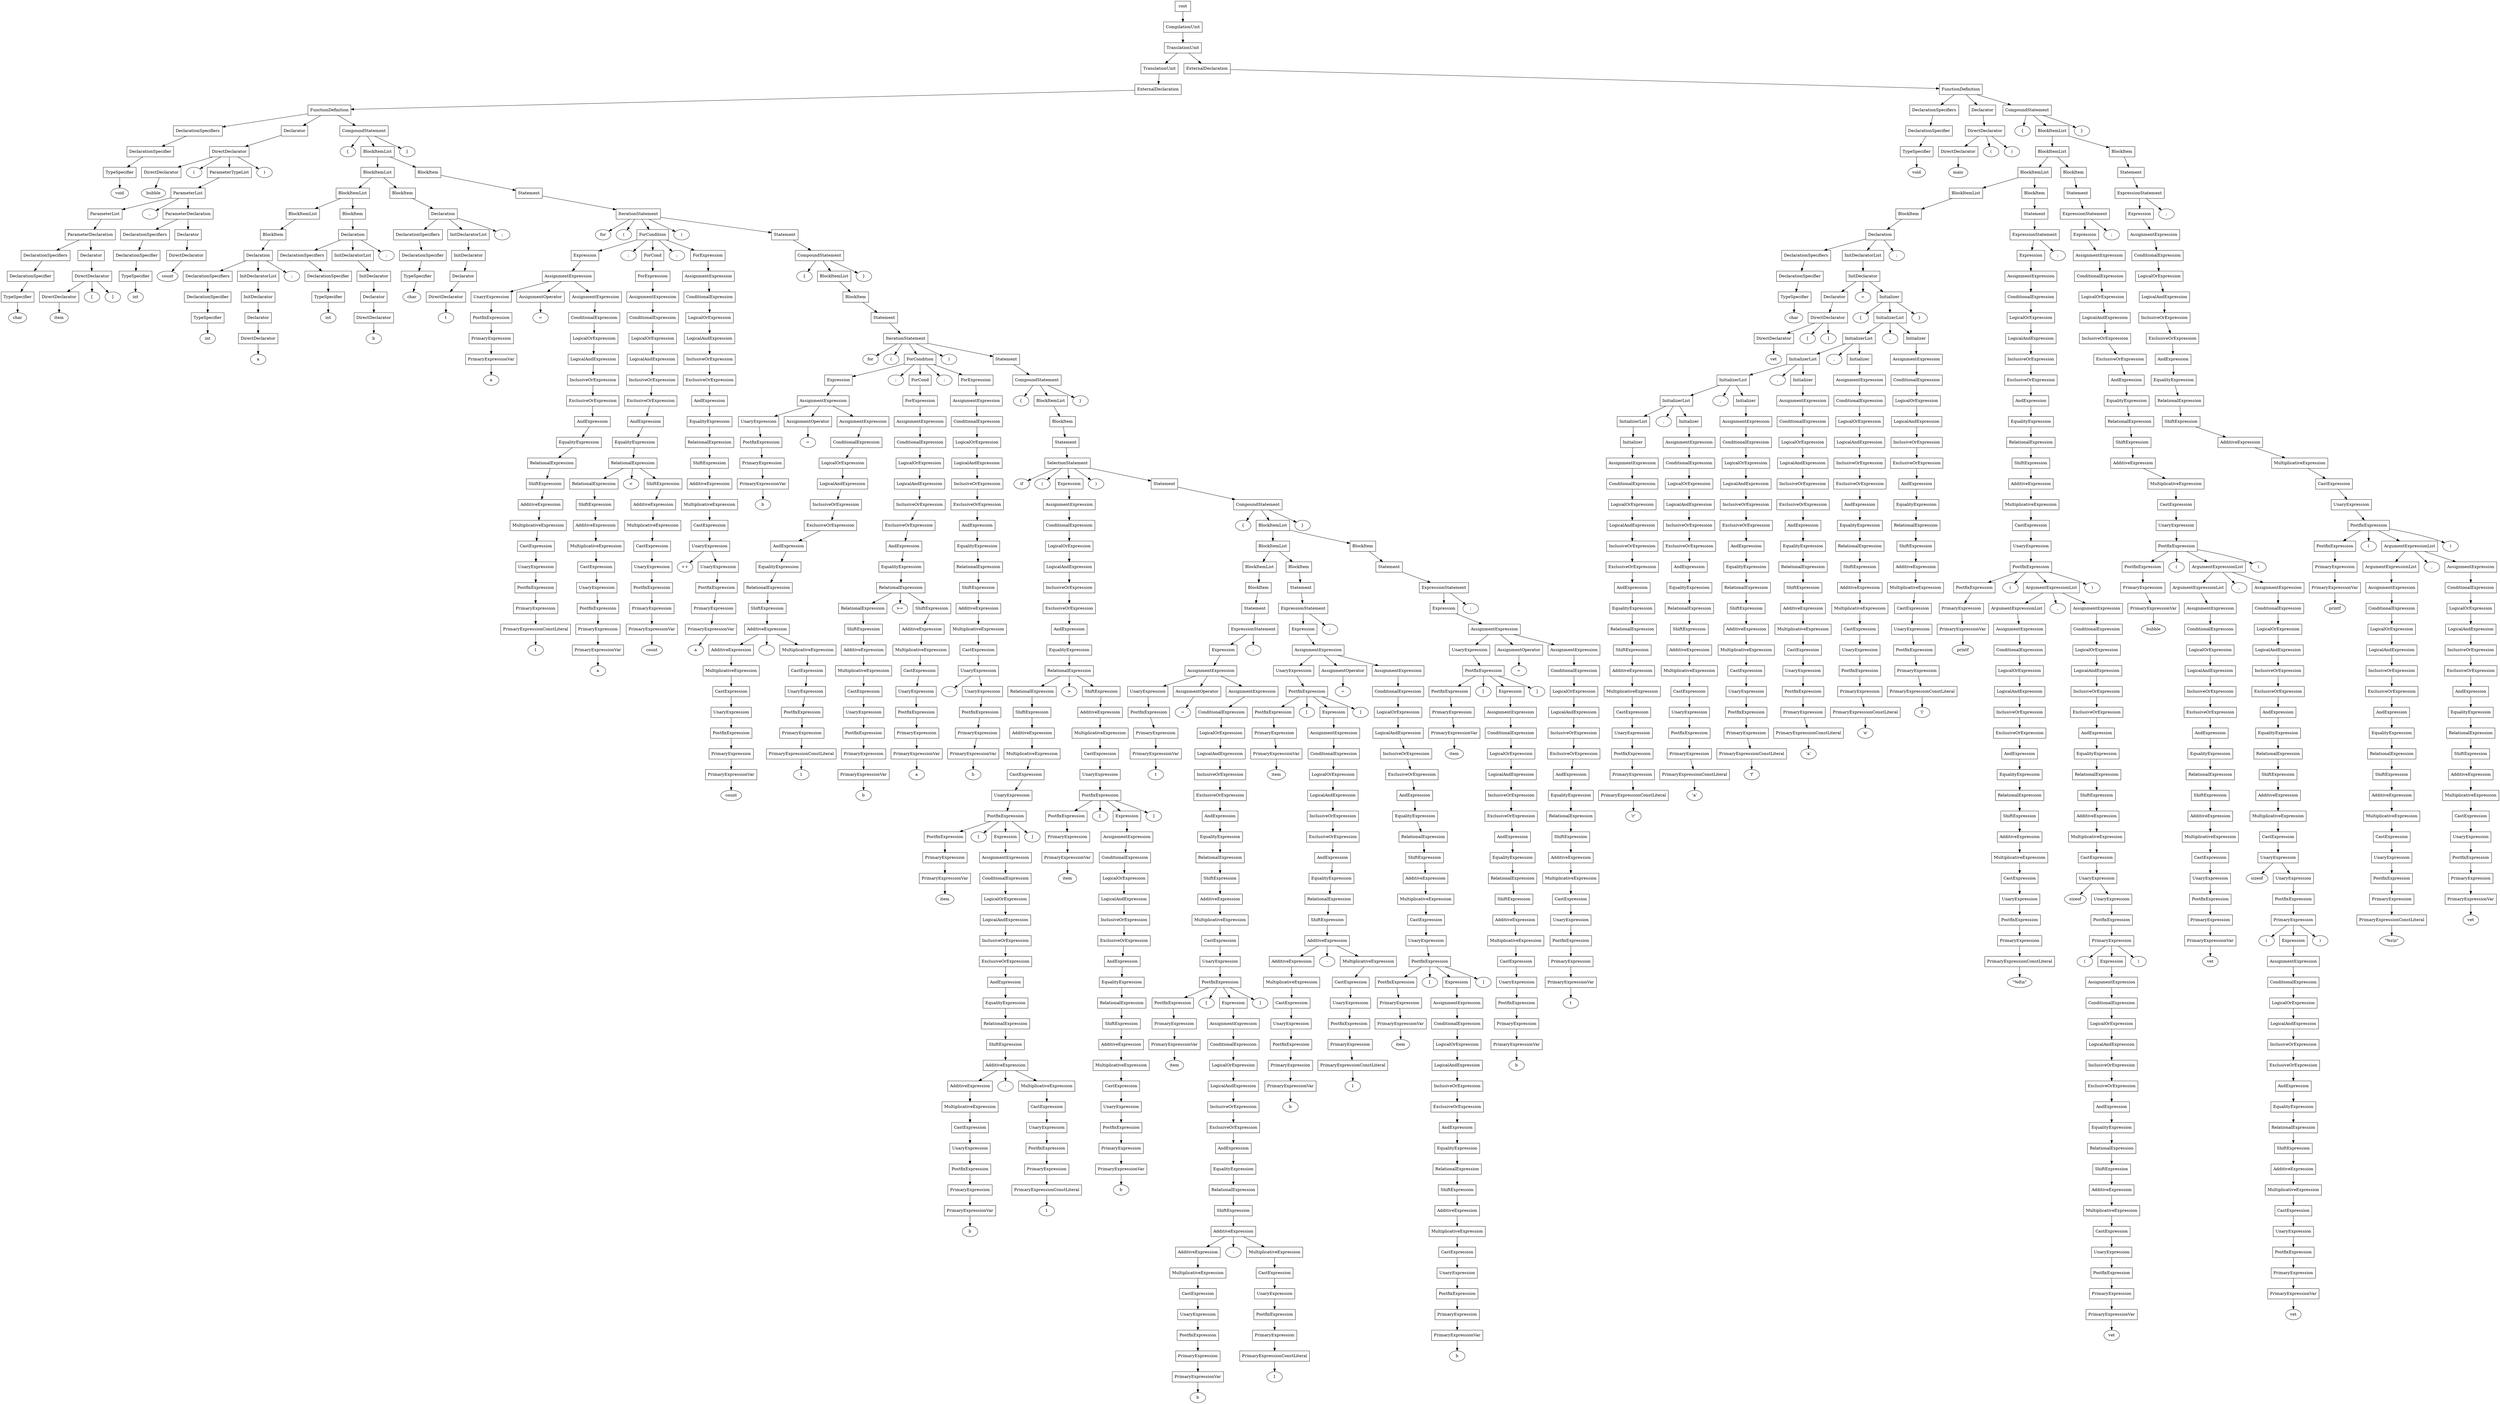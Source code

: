 digraph G {
	splines="TRUE";
	n_0 [label="root", shape="rectangle"]
	n_0 -> n_1
	n_1 [label="CompilationUnit", shape="rectangle"]
	n_1 -> n_2
	n_2 [label="TranslationUnit", shape="rectangle"]
	n_2 -> n_3
	n_3 [label="TranslationUnit", shape="rectangle"]
	n_3 -> n_5
	n_5 [label="ExternalDeclaration", shape="rectangle"]
	n_5 -> n_7
	n_7 [label="FunctionDefinition", shape="rectangle"]
	n_7 -> n_11
	n_11 [label="DeclarationSpecifiers", shape="rectangle"]
	n_11 -> n_19
	n_19 [label="DeclarationSpecifier", shape="rectangle"]
	n_19 -> n_30
	n_30 [label="TypeSpecifier", shape="rectangle"]
	n_30 -> n_42
	n_42 [label="void", shape="ellipse"]
	n_7 -> n_12
	n_12 [label="Declarator", shape="rectangle"]
	n_12 -> n_20
	n_20 [label="DirectDeclarator", shape="rectangle"]
	n_20 -> n_31
	n_31 [label="DirectDeclarator", shape="rectangle"]
	n_31 -> n_43
	n_43 [label="bubble", shape="ellipse"]
	n_20 -> n_32
	n_32 [label="(", shape="ellipse"]
	n_20 -> n_33
	n_33 [label="ParameterTypeList", shape="rectangle"]
	n_33 -> n_44
	n_44 [label="ParameterList", shape="rectangle"]
	n_44 -> n_52
	n_52 [label="ParameterList", shape="rectangle"]
	n_52 -> n_64
	n_64 [label="ParameterDeclaration", shape="rectangle"]
	n_64 -> n_82
	n_82 [label="DeclarationSpecifiers", shape="rectangle"]
	n_82 -> n_105
	n_105 [label="DeclarationSpecifier", shape="rectangle"]
	n_105 -> n_127
	n_127 [label="TypeSpecifier", shape="rectangle"]
	n_127 -> n_151
	n_151 [label="char", shape="ellipse"]
	n_64 -> n_83
	n_83 [label="Declarator", shape="rectangle"]
	n_83 -> n_106
	n_106 [label="DirectDeclarator", shape="rectangle"]
	n_106 -> n_128
	n_128 [label="DirectDeclarator", shape="rectangle"]
	n_128 -> n_152
	n_152 [label="item", shape="ellipse"]
	n_106 -> n_129
	n_129 [label="[", shape="ellipse"]
	n_106 -> n_130
	n_130 [label="]", shape="ellipse"]
	n_44 -> n_53
	n_53 [label=",", shape="ellipse"]
	n_44 -> n_54
	n_54 [label="ParameterDeclaration", shape="rectangle"]
	n_54 -> n_65
	n_65 [label="DeclarationSpecifiers", shape="rectangle"]
	n_65 -> n_84
	n_84 [label="DeclarationSpecifier", shape="rectangle"]
	n_84 -> n_107
	n_107 [label="TypeSpecifier", shape="rectangle"]
	n_107 -> n_131
	n_131 [label="int", shape="ellipse"]
	n_54 -> n_66
	n_66 [label="Declarator", shape="rectangle"]
	n_66 -> n_85
	n_85 [label="DirectDeclarator", shape="rectangle"]
	n_85 -> n_108
	n_108 [label="count", shape="ellipse"]
	n_20 -> n_34
	n_34 [label=")", shape="ellipse"]
	n_7 -> n_13
	n_13 [label="CompoundStatement", shape="rectangle"]
	n_13 -> n_21
	n_21 [label="{", shape="ellipse"]
	n_13 -> n_22
	n_22 [label="BlockItemList", shape="rectangle"]
	n_22 -> n_35
	n_35 [label="BlockItemList", shape="rectangle"]
	n_35 -> n_45
	n_45 [label="BlockItemList", shape="rectangle"]
	n_45 -> n_55
	n_55 [label="BlockItemList", shape="rectangle"]
	n_55 -> n_67
	n_67 [label="BlockItem", shape="rectangle"]
	n_67 -> n_86
	n_86 [label="Declaration", shape="rectangle"]
	n_86 -> n_109
	n_109 [label="DeclarationSpecifiers", shape="rectangle"]
	n_109 -> n_132
	n_132 [label="DeclarationSpecifier", shape="rectangle"]
	n_132 -> n_153
	n_153 [label="TypeSpecifier", shape="rectangle"]
	n_153 -> n_172
	n_172 [label="int", shape="ellipse"]
	n_86 -> n_110
	n_110 [label="InitDeclaratorList", shape="rectangle"]
	n_110 -> n_133
	n_133 [label="InitDeclarator", shape="rectangle"]
	n_133 -> n_154
	n_154 [label="Declarator", shape="rectangle"]
	n_154 -> n_173
	n_173 [label="DirectDeclarator", shape="rectangle"]
	n_173 -> n_189
	n_189 [label="a", shape="ellipse"]
	n_86 -> n_111
	n_111 [label=";", shape="ellipse"]
	n_45 -> n_56
	n_56 [label="BlockItem", shape="rectangle"]
	n_56 -> n_68
	n_68 [label="Declaration", shape="rectangle"]
	n_68 -> n_87
	n_87 [label="DeclarationSpecifiers", shape="rectangle"]
	n_87 -> n_112
	n_112 [label="DeclarationSpecifier", shape="rectangle"]
	n_112 -> n_134
	n_134 [label="TypeSpecifier", shape="rectangle"]
	n_134 -> n_155
	n_155 [label="int", shape="ellipse"]
	n_68 -> n_88
	n_88 [label="InitDeclaratorList", shape="rectangle"]
	n_88 -> n_113
	n_113 [label="InitDeclarator", shape="rectangle"]
	n_113 -> n_135
	n_135 [label="Declarator", shape="rectangle"]
	n_135 -> n_156
	n_156 [label="DirectDeclarator", shape="rectangle"]
	n_156 -> n_174
	n_174 [label="b", shape="ellipse"]
	n_68 -> n_89
	n_89 [label=";", shape="ellipse"]
	n_35 -> n_46
	n_46 [label="BlockItem", shape="rectangle"]
	n_46 -> n_57
	n_57 [label="Declaration", shape="rectangle"]
	n_57 -> n_69
	n_69 [label="DeclarationSpecifiers", shape="rectangle"]
	n_69 -> n_90
	n_90 [label="DeclarationSpecifier", shape="rectangle"]
	n_90 -> n_114
	n_114 [label="TypeSpecifier", shape="rectangle"]
	n_114 -> n_136
	n_136 [label="char", shape="ellipse"]
	n_57 -> n_70
	n_70 [label="InitDeclaratorList", shape="rectangle"]
	n_70 -> n_91
	n_91 [label="InitDeclarator", shape="rectangle"]
	n_91 -> n_115
	n_115 [label="Declarator", shape="rectangle"]
	n_115 -> n_137
	n_137 [label="DirectDeclarator", shape="rectangle"]
	n_137 -> n_157
	n_157 [label="t", shape="ellipse"]
	n_57 -> n_71
	n_71 [label=";", shape="ellipse"]
	n_22 -> n_36
	n_36 [label="BlockItem", shape="rectangle"]
	n_36 -> n_47
	n_47 [label="Statement", shape="rectangle"]
	n_47 -> n_58
	n_58 [label="IterationStatement", shape="rectangle"]
	n_58 -> n_72
	n_72 [label="for", shape="ellipse"]
	n_58 -> n_73
	n_73 [label="(", shape="ellipse"]
	n_58 -> n_74
	n_74 [label="ForCondition", shape="rectangle"]
	n_74 -> n_92
	n_92 [label="Expression", shape="rectangle"]
	n_92 -> n_116
	n_116 [label="AssignmentExpression", shape="rectangle"]
	n_116 -> n_138
	n_138 [label="UnaryExpression", shape="rectangle"]
	n_138 -> n_158
	n_158 [label="PostfixExpression", shape="rectangle"]
	n_158 -> n_175
	n_175 [label="PrimaryExpression", shape="rectangle"]
	n_175 -> n_190
	n_190 [label="PrimaryExpressionVar", shape="rectangle"]
	n_190 -> n_207
	n_207 [label="a", shape="ellipse"]
	n_116 -> n_139
	n_139 [label="AssignmentOperator", shape="rectangle"]
	n_139 -> n_159
	n_159 [label="=", shape="ellipse"]
	n_116 -> n_140
	n_140 [label="AssignmentExpression", shape="rectangle"]
	n_140 -> n_160
	n_160 [label="ConditionalExpression", shape="rectangle"]
	n_160 -> n_176
	n_176 [label="LogicalOrExpression", shape="rectangle"]
	n_176 -> n_191
	n_191 [label="LogicalAndExpression", shape="rectangle"]
	n_191 -> n_208
	n_208 [label="InclusiveOrExpression", shape="rectangle"]
	n_208 -> n_225
	n_225 [label="ExclusiveOrExpression", shape="rectangle"]
	n_225 -> n_243
	n_243 [label="AndExpression", shape="rectangle"]
	n_243 -> n_262
	n_262 [label="EqualityExpression", shape="rectangle"]
	n_262 -> n_280
	n_280 [label="RelationalExpression", shape="rectangle"]
	n_280 -> n_297
	n_297 [label="ShiftExpression", shape="rectangle"]
	n_297 -> n_320
	n_320 [label="AdditiveExpression", shape="rectangle"]
	n_320 -> n_339
	n_339 [label="MultiplicativeExpression", shape="rectangle"]
	n_339 -> n_359
	n_359 [label="CastExpression", shape="rectangle"]
	n_359 -> n_381
	n_381 [label="UnaryExpression", shape="rectangle"]
	n_381 -> n_408
	n_408 [label="PostfixExpression", shape="rectangle"]
	n_408 -> n_436
	n_436 [label="PrimaryExpression", shape="rectangle"]
	n_436 -> n_466
	n_466 [label="PrimaryExpressionConstLiteral", shape="rectangle"]
	n_466 -> n_493
	n_493 [label="1", shape="ellipse"]
	n_74 -> n_93
	n_93 [label=";", shape="ellipse"]
	n_74 -> n_94
	n_94 [label="ForCond", shape="rectangle"]
	n_94 -> n_117
	n_117 [label="ForExpression", shape="rectangle"]
	n_117 -> n_141
	n_141 [label="AssignmentExpression", shape="rectangle"]
	n_141 -> n_161
	n_161 [label="ConditionalExpression", shape="rectangle"]
	n_161 -> n_177
	n_177 [label="LogicalOrExpression", shape="rectangle"]
	n_177 -> n_192
	n_192 [label="LogicalAndExpression", shape="rectangle"]
	n_192 -> n_209
	n_209 [label="InclusiveOrExpression", shape="rectangle"]
	n_209 -> n_226
	n_226 [label="ExclusiveOrExpression", shape="rectangle"]
	n_226 -> n_244
	n_244 [label="AndExpression", shape="rectangle"]
	n_244 -> n_263
	n_263 [label="EqualityExpression", shape="rectangle"]
	n_263 -> n_281
	n_281 [label="RelationalExpression", shape="rectangle"]
	n_281 -> n_298
	n_298 [label="RelationalExpression", shape="rectangle"]
	n_298 -> n_321
	n_321 [label="ShiftExpression", shape="rectangle"]
	n_321 -> n_340
	n_340 [label="AdditiveExpression", shape="rectangle"]
	n_340 -> n_360
	n_360 [label="MultiplicativeExpression", shape="rectangle"]
	n_360 -> n_382
	n_382 [label="CastExpression", shape="rectangle"]
	n_382 -> n_409
	n_409 [label="UnaryExpression", shape="rectangle"]
	n_409 -> n_437
	n_437 [label="PostfixExpression", shape="rectangle"]
	n_437 -> n_467
	n_467 [label="PrimaryExpression", shape="rectangle"]
	n_467 -> n_494
	n_494 [label="PrimaryExpressionVar", shape="rectangle"]
	n_494 -> n_523
	n_523 [label="a", shape="ellipse"]
	n_281 -> n_299
	n_299 [label="<", shape="ellipse"]
	n_281 -> n_300
	n_300 [label="ShiftExpression", shape="rectangle"]
	n_300 -> n_322
	n_322 [label="AdditiveExpression", shape="rectangle"]
	n_322 -> n_341
	n_341 [label="MultiplicativeExpression", shape="rectangle"]
	n_341 -> n_361
	n_361 [label="CastExpression", shape="rectangle"]
	n_361 -> n_383
	n_383 [label="UnaryExpression", shape="rectangle"]
	n_383 -> n_410
	n_410 [label="PostfixExpression", shape="rectangle"]
	n_410 -> n_438
	n_438 [label="PrimaryExpression", shape="rectangle"]
	n_438 -> n_468
	n_468 [label="PrimaryExpressionVar", shape="rectangle"]
	n_468 -> n_495
	n_495 [label="count", shape="ellipse"]
	n_74 -> n_95
	n_95 [label=";", shape="ellipse"]
	n_74 -> n_96
	n_96 [label="ForExpression", shape="rectangle"]
	n_96 -> n_118
	n_118 [label="AssignmentExpression", shape="rectangle"]
	n_118 -> n_142
	n_142 [label="ConditionalExpression", shape="rectangle"]
	n_142 -> n_162
	n_162 [label="LogicalOrExpression", shape="rectangle"]
	n_162 -> n_178
	n_178 [label="LogicalAndExpression", shape="rectangle"]
	n_178 -> n_193
	n_193 [label="InclusiveOrExpression", shape="rectangle"]
	n_193 -> n_210
	n_210 [label="ExclusiveOrExpression", shape="rectangle"]
	n_210 -> n_227
	n_227 [label="AndExpression", shape="rectangle"]
	n_227 -> n_245
	n_245 [label="EqualityExpression", shape="rectangle"]
	n_245 -> n_264
	n_264 [label="RelationalExpression", shape="rectangle"]
	n_264 -> n_282
	n_282 [label="ShiftExpression", shape="rectangle"]
	n_282 -> n_301
	n_301 [label="AdditiveExpression", shape="rectangle"]
	n_301 -> n_323
	n_323 [label="MultiplicativeExpression", shape="rectangle"]
	n_323 -> n_342
	n_342 [label="CastExpression", shape="rectangle"]
	n_342 -> n_362
	n_362 [label="UnaryExpression", shape="rectangle"]
	n_362 -> n_384
	n_384 [label="++", shape="ellipse"]
	n_362 -> n_385
	n_385 [label="UnaryExpression", shape="rectangle"]
	n_385 -> n_411
	n_411 [label="PostfixExpression", shape="rectangle"]
	n_411 -> n_439
	n_439 [label="PrimaryExpression", shape="rectangle"]
	n_439 -> n_469
	n_469 [label="PrimaryExpressionVar", shape="rectangle"]
	n_469 -> n_496
	n_496 [label="a", shape="ellipse"]
	n_58 -> n_75
	n_75 [label=")", shape="ellipse"]
	n_58 -> n_76
	n_76 [label="Statement", shape="rectangle"]
	n_76 -> n_97
	n_97 [label="CompoundStatement", shape="rectangle"]
	n_97 -> n_119
	n_119 [label="{", shape="ellipse"]
	n_97 -> n_120
	n_120 [label="BlockItemList", shape="rectangle"]
	n_120 -> n_143
	n_143 [label="BlockItem", shape="rectangle"]
	n_143 -> n_163
	n_163 [label="Statement", shape="rectangle"]
	n_163 -> n_179
	n_179 [label="IterationStatement", shape="rectangle"]
	n_179 -> n_194
	n_194 [label="for", shape="ellipse"]
	n_179 -> n_195
	n_195 [label="(", shape="ellipse"]
	n_179 -> n_196
	n_196 [label="ForCondition", shape="rectangle"]
	n_196 -> n_211
	n_211 [label="Expression", shape="rectangle"]
	n_211 -> n_228
	n_228 [label="AssignmentExpression", shape="rectangle"]
	n_228 -> n_246
	n_246 [label="UnaryExpression", shape="rectangle"]
	n_246 -> n_265
	n_265 [label="PostfixExpression", shape="rectangle"]
	n_265 -> n_283
	n_283 [label="PrimaryExpression", shape="rectangle"]
	n_283 -> n_302
	n_302 [label="PrimaryExpressionVar", shape="rectangle"]
	n_302 -> n_324
	n_324 [label="b", shape="ellipse"]
	n_228 -> n_247
	n_247 [label="AssignmentOperator", shape="rectangle"]
	n_247 -> n_266
	n_266 [label="=", shape="ellipse"]
	n_228 -> n_248
	n_248 [label="AssignmentExpression", shape="rectangle"]
	n_248 -> n_267
	n_267 [label="ConditionalExpression", shape="rectangle"]
	n_267 -> n_284
	n_284 [label="LogicalOrExpression", shape="rectangle"]
	n_284 -> n_303
	n_303 [label="LogicalAndExpression", shape="rectangle"]
	n_303 -> n_325
	n_325 [label="InclusiveOrExpression", shape="rectangle"]
	n_325 -> n_343
	n_343 [label="ExclusiveOrExpression", shape="rectangle"]
	n_343 -> n_363
	n_363 [label="AndExpression", shape="rectangle"]
	n_363 -> n_386
	n_386 [label="EqualityExpression", shape="rectangle"]
	n_386 -> n_412
	n_412 [label="RelationalExpression", shape="rectangle"]
	n_412 -> n_440
	n_440 [label="ShiftExpression", shape="rectangle"]
	n_440 -> n_470
	n_470 [label="AdditiveExpression", shape="rectangle"]
	n_470 -> n_497
	n_497 [label="AdditiveExpression", shape="rectangle"]
	n_497 -> n_524
	n_524 [label="MultiplicativeExpression", shape="rectangle"]
	n_524 -> n_549
	n_549 [label="CastExpression", shape="rectangle"]
	n_549 -> n_581
	n_581 [label="UnaryExpression", shape="rectangle"]
	n_581 -> n_611
	n_611 [label="PostfixExpression", shape="rectangle"]
	n_611 -> n_637
	n_637 [label="PrimaryExpression", shape="rectangle"]
	n_637 -> n_662
	n_662 [label="PrimaryExpressionVar", shape="rectangle"]
	n_662 -> n_685
	n_685 [label="count", shape="ellipse"]
	n_470 -> n_498
	n_498 [label="-", shape="ellipse"]
	n_470 -> n_499
	n_499 [label="MultiplicativeExpression", shape="rectangle"]
	n_499 -> n_525
	n_525 [label="CastExpression", shape="rectangle"]
	n_525 -> n_550
	n_550 [label="UnaryExpression", shape="rectangle"]
	n_550 -> n_582
	n_582 [label="PostfixExpression", shape="rectangle"]
	n_582 -> n_612
	n_612 [label="PrimaryExpression", shape="rectangle"]
	n_612 -> n_638
	n_638 [label="PrimaryExpressionConstLiteral", shape="rectangle"]
	n_638 -> n_663
	n_663 [label="1", shape="ellipse"]
	n_196 -> n_212
	n_212 [label=";", shape="ellipse"]
	n_196 -> n_213
	n_213 [label="ForCond", shape="rectangle"]
	n_213 -> n_229
	n_229 [label="ForExpression", shape="rectangle"]
	n_229 -> n_249
	n_249 [label="AssignmentExpression", shape="rectangle"]
	n_249 -> n_268
	n_268 [label="ConditionalExpression", shape="rectangle"]
	n_268 -> n_285
	n_285 [label="LogicalOrExpression", shape="rectangle"]
	n_285 -> n_304
	n_304 [label="LogicalAndExpression", shape="rectangle"]
	n_304 -> n_326
	n_326 [label="InclusiveOrExpression", shape="rectangle"]
	n_326 -> n_344
	n_344 [label="ExclusiveOrExpression", shape="rectangle"]
	n_344 -> n_364
	n_364 [label="AndExpression", shape="rectangle"]
	n_364 -> n_387
	n_387 [label="EqualityExpression", shape="rectangle"]
	n_387 -> n_413
	n_413 [label="RelationalExpression", shape="rectangle"]
	n_413 -> n_441
	n_441 [label="RelationalExpression", shape="rectangle"]
	n_441 -> n_471
	n_471 [label="ShiftExpression", shape="rectangle"]
	n_471 -> n_500
	n_500 [label="AdditiveExpression", shape="rectangle"]
	n_500 -> n_526
	n_526 [label="MultiplicativeExpression", shape="rectangle"]
	n_526 -> n_551
	n_551 [label="CastExpression", shape="rectangle"]
	n_551 -> n_583
	n_583 [label="UnaryExpression", shape="rectangle"]
	n_583 -> n_613
	n_613 [label="PostfixExpression", shape="rectangle"]
	n_613 -> n_639
	n_639 [label="PrimaryExpression", shape="rectangle"]
	n_639 -> n_664
	n_664 [label="PrimaryExpressionVar", shape="rectangle"]
	n_664 -> n_686
	n_686 [label="b", shape="ellipse"]
	n_413 -> n_442
	n_442 [label=">=", shape="ellipse"]
	n_413 -> n_443
	n_443 [label="ShiftExpression", shape="rectangle"]
	n_443 -> n_472
	n_472 [label="AdditiveExpression", shape="rectangle"]
	n_472 -> n_501
	n_501 [label="MultiplicativeExpression", shape="rectangle"]
	n_501 -> n_527
	n_527 [label="CastExpression", shape="rectangle"]
	n_527 -> n_552
	n_552 [label="UnaryExpression", shape="rectangle"]
	n_552 -> n_584
	n_584 [label="PostfixExpression", shape="rectangle"]
	n_584 -> n_614
	n_614 [label="PrimaryExpression", shape="rectangle"]
	n_614 -> n_640
	n_640 [label="PrimaryExpressionVar", shape="rectangle"]
	n_640 -> n_665
	n_665 [label="a", shape="ellipse"]
	n_196 -> n_214
	n_214 [label=";", shape="ellipse"]
	n_196 -> n_215
	n_215 [label="ForExpression", shape="rectangle"]
	n_215 -> n_230
	n_230 [label="AssignmentExpression", shape="rectangle"]
	n_230 -> n_250
	n_250 [label="ConditionalExpression", shape="rectangle"]
	n_250 -> n_269
	n_269 [label="LogicalOrExpression", shape="rectangle"]
	n_269 -> n_286
	n_286 [label="LogicalAndExpression", shape="rectangle"]
	n_286 -> n_305
	n_305 [label="InclusiveOrExpression", shape="rectangle"]
	n_305 -> n_327
	n_327 [label="ExclusiveOrExpression", shape="rectangle"]
	n_327 -> n_345
	n_345 [label="AndExpression", shape="rectangle"]
	n_345 -> n_365
	n_365 [label="EqualityExpression", shape="rectangle"]
	n_365 -> n_388
	n_388 [label="RelationalExpression", shape="rectangle"]
	n_388 -> n_414
	n_414 [label="ShiftExpression", shape="rectangle"]
	n_414 -> n_444
	n_444 [label="AdditiveExpression", shape="rectangle"]
	n_444 -> n_473
	n_473 [label="MultiplicativeExpression", shape="rectangle"]
	n_473 -> n_502
	n_502 [label="CastExpression", shape="rectangle"]
	n_502 -> n_528
	n_528 [label="UnaryExpression", shape="rectangle"]
	n_528 -> n_553
	n_553 [label="--", shape="ellipse"]
	n_528 -> n_554
	n_554 [label="UnaryExpression", shape="rectangle"]
	n_554 -> n_585
	n_585 [label="PostfixExpression", shape="rectangle"]
	n_585 -> n_615
	n_615 [label="PrimaryExpression", shape="rectangle"]
	n_615 -> n_641
	n_641 [label="PrimaryExpressionVar", shape="rectangle"]
	n_641 -> n_666
	n_666 [label="b", shape="ellipse"]
	n_179 -> n_197
	n_197 [label=")", shape="ellipse"]
	n_179 -> n_198
	n_198 [label="Statement", shape="rectangle"]
	n_198 -> n_216
	n_216 [label="CompoundStatement", shape="rectangle"]
	n_216 -> n_231
	n_231 [label="{", shape="ellipse"]
	n_216 -> n_232
	n_232 [label="BlockItemList", shape="rectangle"]
	n_232 -> n_251
	n_251 [label="BlockItem", shape="rectangle"]
	n_251 -> n_270
	n_270 [label="Statement", shape="rectangle"]
	n_270 -> n_287
	n_287 [label="SelectionStatement", shape="rectangle"]
	n_287 -> n_306
	n_306 [label="if", shape="ellipse"]
	n_287 -> n_307
	n_307 [label="(", shape="ellipse"]
	n_287 -> n_308
	n_308 [label="Expression", shape="rectangle"]
	n_308 -> n_328
	n_328 [label="AssignmentExpression", shape="rectangle"]
	n_328 -> n_346
	n_346 [label="ConditionalExpression", shape="rectangle"]
	n_346 -> n_366
	n_366 [label="LogicalOrExpression", shape="rectangle"]
	n_366 -> n_389
	n_389 [label="LogicalAndExpression", shape="rectangle"]
	n_389 -> n_415
	n_415 [label="InclusiveOrExpression", shape="rectangle"]
	n_415 -> n_445
	n_445 [label="ExclusiveOrExpression", shape="rectangle"]
	n_445 -> n_474
	n_474 [label="AndExpression", shape="rectangle"]
	n_474 -> n_503
	n_503 [label="EqualityExpression", shape="rectangle"]
	n_503 -> n_529
	n_529 [label="RelationalExpression", shape="rectangle"]
	n_529 -> n_555
	n_555 [label="RelationalExpression", shape="rectangle"]
	n_555 -> n_586
	n_586 [label="ShiftExpression", shape="rectangle"]
	n_586 -> n_616
	n_616 [label="AdditiveExpression", shape="rectangle"]
	n_616 -> n_642
	n_642 [label="MultiplicativeExpression", shape="rectangle"]
	n_642 -> n_667
	n_667 [label="CastExpression", shape="rectangle"]
	n_667 -> n_687
	n_687 [label="UnaryExpression", shape="rectangle"]
	n_687 -> n_702
	n_702 [label="PostfixExpression", shape="rectangle"]
	n_702 -> n_719
	n_719 [label="PostfixExpression", shape="rectangle"]
	n_719 -> n_736
	n_736 [label="PrimaryExpression", shape="rectangle"]
	n_736 -> n_751
	n_751 [label="PrimaryExpressionVar", shape="rectangle"]
	n_751 -> n_767
	n_767 [label="item", shape="ellipse"]
	n_702 -> n_720
	n_720 [label="[", shape="ellipse"]
	n_702 -> n_721
	n_721 [label="Expression", shape="rectangle"]
	n_721 -> n_737
	n_737 [label="AssignmentExpression", shape="rectangle"]
	n_737 -> n_752
	n_752 [label="ConditionalExpression", shape="rectangle"]
	n_752 -> n_768
	n_768 [label="LogicalOrExpression", shape="rectangle"]
	n_768 -> n_782
	n_782 [label="LogicalAndExpression", shape="rectangle"]
	n_782 -> n_795
	n_795 [label="InclusiveOrExpression", shape="rectangle"]
	n_795 -> n_809
	n_809 [label="ExclusiveOrExpression", shape="rectangle"]
	n_809 -> n_824
	n_824 [label="AndExpression", shape="rectangle"]
	n_824 -> n_838
	n_838 [label="EqualityExpression", shape="rectangle"]
	n_838 -> n_852
	n_852 [label="RelationalExpression", shape="rectangle"]
	n_852 -> n_863
	n_863 [label="ShiftExpression", shape="rectangle"]
	n_863 -> n_874
	n_874 [label="AdditiveExpression", shape="rectangle"]
	n_874 -> n_884
	n_884 [label="AdditiveExpression", shape="rectangle"]
	n_884 -> n_894
	n_894 [label="MultiplicativeExpression", shape="rectangle"]
	n_894 -> n_902
	n_902 [label="CastExpression", shape="rectangle"]
	n_902 -> n_909
	n_909 [label="UnaryExpression", shape="rectangle"]
	n_909 -> n_916
	n_916 [label="PostfixExpression", shape="rectangle"]
	n_916 -> n_923
	n_923 [label="PrimaryExpression", shape="rectangle"]
	n_923 -> n_930
	n_930 [label="PrimaryExpressionVar", shape="rectangle"]
	n_930 -> n_936
	n_936 [label="b", shape="ellipse"]
	n_874 -> n_885
	n_885 [label="-", shape="ellipse"]
	n_874 -> n_886
	n_886 [label="MultiplicativeExpression", shape="rectangle"]
	n_886 -> n_895
	n_895 [label="CastExpression", shape="rectangle"]
	n_895 -> n_903
	n_903 [label="UnaryExpression", shape="rectangle"]
	n_903 -> n_910
	n_910 [label="PostfixExpression", shape="rectangle"]
	n_910 -> n_917
	n_917 [label="PrimaryExpression", shape="rectangle"]
	n_917 -> n_924
	n_924 [label="PrimaryExpressionConstLiteral", shape="rectangle"]
	n_924 -> n_931
	n_931 [label="1", shape="ellipse"]
	n_702 -> n_722
	n_722 [label="]", shape="ellipse"]
	n_529 -> n_556
	n_556 [label=">", shape="ellipse"]
	n_529 -> n_557
	n_557 [label="ShiftExpression", shape="rectangle"]
	n_557 -> n_587
	n_587 [label="AdditiveExpression", shape="rectangle"]
	n_587 -> n_617
	n_617 [label="MultiplicativeExpression", shape="rectangle"]
	n_617 -> n_643
	n_643 [label="CastExpression", shape="rectangle"]
	n_643 -> n_668
	n_668 [label="UnaryExpression", shape="rectangle"]
	n_668 -> n_688
	n_688 [label="PostfixExpression", shape="rectangle"]
	n_688 -> n_703
	n_703 [label="PostfixExpression", shape="rectangle"]
	n_703 -> n_723
	n_723 [label="PrimaryExpression", shape="rectangle"]
	n_723 -> n_738
	n_738 [label="PrimaryExpressionVar", shape="rectangle"]
	n_738 -> n_753
	n_753 [label="item", shape="ellipse"]
	n_688 -> n_704
	n_704 [label="[", shape="ellipse"]
	n_688 -> n_705
	n_705 [label="Expression", shape="rectangle"]
	n_705 -> n_724
	n_724 [label="AssignmentExpression", shape="rectangle"]
	n_724 -> n_739
	n_739 [label="ConditionalExpression", shape="rectangle"]
	n_739 -> n_754
	n_754 [label="LogicalOrExpression", shape="rectangle"]
	n_754 -> n_769
	n_769 [label="LogicalAndExpression", shape="rectangle"]
	n_769 -> n_783
	n_783 [label="InclusiveOrExpression", shape="rectangle"]
	n_783 -> n_796
	n_796 [label="ExclusiveOrExpression", shape="rectangle"]
	n_796 -> n_810
	n_810 [label="AndExpression", shape="rectangle"]
	n_810 -> n_825
	n_825 [label="EqualityExpression", shape="rectangle"]
	n_825 -> n_839
	n_839 [label="RelationalExpression", shape="rectangle"]
	n_839 -> n_853
	n_853 [label="ShiftExpression", shape="rectangle"]
	n_853 -> n_864
	n_864 [label="AdditiveExpression", shape="rectangle"]
	n_864 -> n_875
	n_875 [label="MultiplicativeExpression", shape="rectangle"]
	n_875 -> n_887
	n_887 [label="CastExpression", shape="rectangle"]
	n_887 -> n_896
	n_896 [label="UnaryExpression", shape="rectangle"]
	n_896 -> n_904
	n_904 [label="PostfixExpression", shape="rectangle"]
	n_904 -> n_911
	n_911 [label="PrimaryExpression", shape="rectangle"]
	n_911 -> n_918
	n_918 [label="PrimaryExpressionVar", shape="rectangle"]
	n_918 -> n_925
	n_925 [label="b", shape="ellipse"]
	n_688 -> n_706
	n_706 [label="]", shape="ellipse"]
	n_287 -> n_309
	n_309 [label=")", shape="ellipse"]
	n_287 -> n_310
	n_310 [label="Statement", shape="rectangle"]
	n_310 -> n_329
	n_329 [label="CompoundStatement", shape="rectangle"]
	n_329 -> n_347
	n_347 [label="{", shape="ellipse"]
	n_329 -> n_348
	n_348 [label="BlockItemList", shape="rectangle"]
	n_348 -> n_367
	n_367 [label="BlockItemList", shape="rectangle"]
	n_367 -> n_390
	n_390 [label="BlockItemList", shape="rectangle"]
	n_390 -> n_416
	n_416 [label="BlockItem", shape="rectangle"]
	n_416 -> n_446
	n_446 [label="Statement", shape="rectangle"]
	n_446 -> n_475
	n_475 [label="ExpressionStatement", shape="rectangle"]
	n_475 -> n_504
	n_504 [label="Expression", shape="rectangle"]
	n_504 -> n_530
	n_530 [label="AssignmentExpression", shape="rectangle"]
	n_530 -> n_558
	n_558 [label="UnaryExpression", shape="rectangle"]
	n_558 -> n_588
	n_588 [label="PostfixExpression", shape="rectangle"]
	n_588 -> n_618
	n_618 [label="PrimaryExpression", shape="rectangle"]
	n_618 -> n_644
	n_644 [label="PrimaryExpressionVar", shape="rectangle"]
	n_644 -> n_669
	n_669 [label="t", shape="ellipse"]
	n_530 -> n_559
	n_559 [label="AssignmentOperator", shape="rectangle"]
	n_559 -> n_589
	n_589 [label="=", shape="ellipse"]
	n_530 -> n_560
	n_560 [label="AssignmentExpression", shape="rectangle"]
	n_560 -> n_590
	n_590 [label="ConditionalExpression", shape="rectangle"]
	n_590 -> n_619
	n_619 [label="LogicalOrExpression", shape="rectangle"]
	n_619 -> n_645
	n_645 [label="LogicalAndExpression", shape="rectangle"]
	n_645 -> n_670
	n_670 [label="InclusiveOrExpression", shape="rectangle"]
	n_670 -> n_689
	n_689 [label="ExclusiveOrExpression", shape="rectangle"]
	n_689 -> n_707
	n_707 [label="AndExpression", shape="rectangle"]
	n_707 -> n_725
	n_725 [label="EqualityExpression", shape="rectangle"]
	n_725 -> n_740
	n_740 [label="RelationalExpression", shape="rectangle"]
	n_740 -> n_755
	n_755 [label="ShiftExpression", shape="rectangle"]
	n_755 -> n_770
	n_770 [label="AdditiveExpression", shape="rectangle"]
	n_770 -> n_784
	n_784 [label="MultiplicativeExpression", shape="rectangle"]
	n_784 -> n_797
	n_797 [label="CastExpression", shape="rectangle"]
	n_797 -> n_811
	n_811 [label="UnaryExpression", shape="rectangle"]
	n_811 -> n_826
	n_826 [label="PostfixExpression", shape="rectangle"]
	n_826 -> n_840
	n_840 [label="PostfixExpression", shape="rectangle"]
	n_840 -> n_854
	n_854 [label="PrimaryExpression", shape="rectangle"]
	n_854 -> n_865
	n_865 [label="PrimaryExpressionVar", shape="rectangle"]
	n_865 -> n_876
	n_876 [label="item", shape="ellipse"]
	n_826 -> n_841
	n_841 [label="[", shape="ellipse"]
	n_826 -> n_842
	n_842 [label="Expression", shape="rectangle"]
	n_842 -> n_855
	n_855 [label="AssignmentExpression", shape="rectangle"]
	n_855 -> n_866
	n_866 [label="ConditionalExpression", shape="rectangle"]
	n_866 -> n_877
	n_877 [label="LogicalOrExpression", shape="rectangle"]
	n_877 -> n_888
	n_888 [label="LogicalAndExpression", shape="rectangle"]
	n_888 -> n_897
	n_897 [label="InclusiveOrExpression", shape="rectangle"]
	n_897 -> n_905
	n_905 [label="ExclusiveOrExpression", shape="rectangle"]
	n_905 -> n_912
	n_912 [label="AndExpression", shape="rectangle"]
	n_912 -> n_919
	n_919 [label="EqualityExpression", shape="rectangle"]
	n_919 -> n_926
	n_926 [label="RelationalExpression", shape="rectangle"]
	n_926 -> n_932
	n_932 [label="ShiftExpression", shape="rectangle"]
	n_932 -> n_937
	n_937 [label="AdditiveExpression", shape="rectangle"]
	n_937 -> n_941
	n_941 [label="AdditiveExpression", shape="rectangle"]
	n_941 -> n_947
	n_947 [label="MultiplicativeExpression", shape="rectangle"]
	n_947 -> n_952
	n_952 [label="CastExpression", shape="rectangle"]
	n_952 -> n_957
	n_957 [label="UnaryExpression", shape="rectangle"]
	n_957 -> n_962
	n_962 [label="PostfixExpression", shape="rectangle"]
	n_962 -> n_966
	n_966 [label="PrimaryExpression", shape="rectangle"]
	n_966 -> n_969
	n_969 [label="PrimaryExpressionVar", shape="rectangle"]
	n_969 -> n_971
	n_971 [label="b", shape="ellipse"]
	n_937 -> n_942
	n_942 [label="-", shape="ellipse"]
	n_937 -> n_943
	n_943 [label="MultiplicativeExpression", shape="rectangle"]
	n_943 -> n_948
	n_948 [label="CastExpression", shape="rectangle"]
	n_948 -> n_953
	n_953 [label="UnaryExpression", shape="rectangle"]
	n_953 -> n_958
	n_958 [label="PostfixExpression", shape="rectangle"]
	n_958 -> n_963
	n_963 [label="PrimaryExpression", shape="rectangle"]
	n_963 -> n_967
	n_967 [label="PrimaryExpressionConstLiteral", shape="rectangle"]
	n_967 -> n_970
	n_970 [label="1", shape="ellipse"]
	n_826 -> n_843
	n_843 [label="]", shape="ellipse"]
	n_475 -> n_505
	n_505 [label=";", shape="ellipse"]
	n_367 -> n_391
	n_391 [label="BlockItem", shape="rectangle"]
	n_391 -> n_417
	n_417 [label="Statement", shape="rectangle"]
	n_417 -> n_447
	n_447 [label="ExpressionStatement", shape="rectangle"]
	n_447 -> n_476
	n_476 [label="Expression", shape="rectangle"]
	n_476 -> n_506
	n_506 [label="AssignmentExpression", shape="rectangle"]
	n_506 -> n_531
	n_531 [label="UnaryExpression", shape="rectangle"]
	n_531 -> n_561
	n_561 [label="PostfixExpression", shape="rectangle"]
	n_561 -> n_591
	n_591 [label="PostfixExpression", shape="rectangle"]
	n_591 -> n_620
	n_620 [label="PrimaryExpression", shape="rectangle"]
	n_620 -> n_646
	n_646 [label="PrimaryExpressionVar", shape="rectangle"]
	n_646 -> n_671
	n_671 [label="item", shape="ellipse"]
	n_561 -> n_592
	n_592 [label="[", shape="ellipse"]
	n_561 -> n_593
	n_593 [label="Expression", shape="rectangle"]
	n_593 -> n_621
	n_621 [label="AssignmentExpression", shape="rectangle"]
	n_621 -> n_647
	n_647 [label="ConditionalExpression", shape="rectangle"]
	n_647 -> n_672
	n_672 [label="LogicalOrExpression", shape="rectangle"]
	n_672 -> n_690
	n_690 [label="LogicalAndExpression", shape="rectangle"]
	n_690 -> n_708
	n_708 [label="InclusiveOrExpression", shape="rectangle"]
	n_708 -> n_726
	n_726 [label="ExclusiveOrExpression", shape="rectangle"]
	n_726 -> n_741
	n_741 [label="AndExpression", shape="rectangle"]
	n_741 -> n_756
	n_756 [label="EqualityExpression", shape="rectangle"]
	n_756 -> n_771
	n_771 [label="RelationalExpression", shape="rectangle"]
	n_771 -> n_785
	n_785 [label="ShiftExpression", shape="rectangle"]
	n_785 -> n_798
	n_798 [label="AdditiveExpression", shape="rectangle"]
	n_798 -> n_812
	n_812 [label="AdditiveExpression", shape="rectangle"]
	n_812 -> n_827
	n_827 [label="MultiplicativeExpression", shape="rectangle"]
	n_827 -> n_844
	n_844 [label="CastExpression", shape="rectangle"]
	n_844 -> n_856
	n_856 [label="UnaryExpression", shape="rectangle"]
	n_856 -> n_867
	n_867 [label="PostfixExpression", shape="rectangle"]
	n_867 -> n_878
	n_878 [label="PrimaryExpression", shape="rectangle"]
	n_878 -> n_889
	n_889 [label="PrimaryExpressionVar", shape="rectangle"]
	n_889 -> n_898
	n_898 [label="b", shape="ellipse"]
	n_798 -> n_813
	n_813 [label="-", shape="ellipse"]
	n_798 -> n_814
	n_814 [label="MultiplicativeExpression", shape="rectangle"]
	n_814 -> n_828
	n_828 [label="CastExpression", shape="rectangle"]
	n_828 -> n_845
	n_845 [label="UnaryExpression", shape="rectangle"]
	n_845 -> n_857
	n_857 [label="PostfixExpression", shape="rectangle"]
	n_857 -> n_868
	n_868 [label="PrimaryExpression", shape="rectangle"]
	n_868 -> n_879
	n_879 [label="PrimaryExpressionConstLiteral", shape="rectangle"]
	n_879 -> n_890
	n_890 [label="1", shape="ellipse"]
	n_561 -> n_594
	n_594 [label="]", shape="ellipse"]
	n_506 -> n_532
	n_532 [label="AssignmentOperator", shape="rectangle"]
	n_532 -> n_562
	n_562 [label="=", shape="ellipse"]
	n_506 -> n_533
	n_533 [label="AssignmentExpression", shape="rectangle"]
	n_533 -> n_563
	n_563 [label="ConditionalExpression", shape="rectangle"]
	n_563 -> n_595
	n_595 [label="LogicalOrExpression", shape="rectangle"]
	n_595 -> n_622
	n_622 [label="LogicalAndExpression", shape="rectangle"]
	n_622 -> n_648
	n_648 [label="InclusiveOrExpression", shape="rectangle"]
	n_648 -> n_673
	n_673 [label="ExclusiveOrExpression", shape="rectangle"]
	n_673 -> n_691
	n_691 [label="AndExpression", shape="rectangle"]
	n_691 -> n_709
	n_709 [label="EqualityExpression", shape="rectangle"]
	n_709 -> n_727
	n_727 [label="RelationalExpression", shape="rectangle"]
	n_727 -> n_742
	n_742 [label="ShiftExpression", shape="rectangle"]
	n_742 -> n_757
	n_757 [label="AdditiveExpression", shape="rectangle"]
	n_757 -> n_772
	n_772 [label="MultiplicativeExpression", shape="rectangle"]
	n_772 -> n_786
	n_786 [label="CastExpression", shape="rectangle"]
	n_786 -> n_799
	n_799 [label="UnaryExpression", shape="rectangle"]
	n_799 -> n_815
	n_815 [label="PostfixExpression", shape="rectangle"]
	n_815 -> n_829
	n_829 [label="PostfixExpression", shape="rectangle"]
	n_829 -> n_846
	n_846 [label="PrimaryExpression", shape="rectangle"]
	n_846 -> n_858
	n_858 [label="PrimaryExpressionVar", shape="rectangle"]
	n_858 -> n_869
	n_869 [label="item", shape="ellipse"]
	n_815 -> n_830
	n_830 [label="[", shape="ellipse"]
	n_815 -> n_831
	n_831 [label="Expression", shape="rectangle"]
	n_831 -> n_847
	n_847 [label="AssignmentExpression", shape="rectangle"]
	n_847 -> n_859
	n_859 [label="ConditionalExpression", shape="rectangle"]
	n_859 -> n_870
	n_870 [label="LogicalOrExpression", shape="rectangle"]
	n_870 -> n_880
	n_880 [label="LogicalAndExpression", shape="rectangle"]
	n_880 -> n_891
	n_891 [label="InclusiveOrExpression", shape="rectangle"]
	n_891 -> n_899
	n_899 [label="ExclusiveOrExpression", shape="rectangle"]
	n_899 -> n_906
	n_906 [label="AndExpression", shape="rectangle"]
	n_906 -> n_913
	n_913 [label="EqualityExpression", shape="rectangle"]
	n_913 -> n_920
	n_920 [label="RelationalExpression", shape="rectangle"]
	n_920 -> n_927
	n_927 [label="ShiftExpression", shape="rectangle"]
	n_927 -> n_933
	n_933 [label="AdditiveExpression", shape="rectangle"]
	n_933 -> n_938
	n_938 [label="MultiplicativeExpression", shape="rectangle"]
	n_938 -> n_944
	n_944 [label="CastExpression", shape="rectangle"]
	n_944 -> n_949
	n_949 [label="UnaryExpression", shape="rectangle"]
	n_949 -> n_954
	n_954 [label="PostfixExpression", shape="rectangle"]
	n_954 -> n_959
	n_959 [label="PrimaryExpression", shape="rectangle"]
	n_959 -> n_964
	n_964 [label="PrimaryExpressionVar", shape="rectangle"]
	n_964 -> n_968
	n_968 [label="b", shape="ellipse"]
	n_815 -> n_832
	n_832 [label="]", shape="ellipse"]
	n_447 -> n_477
	n_477 [label=";", shape="ellipse"]
	n_348 -> n_368
	n_368 [label="BlockItem", shape="rectangle"]
	n_368 -> n_392
	n_392 [label="Statement", shape="rectangle"]
	n_392 -> n_418
	n_418 [label="ExpressionStatement", shape="rectangle"]
	n_418 -> n_448
	n_448 [label="Expression", shape="rectangle"]
	n_448 -> n_478
	n_478 [label="AssignmentExpression", shape="rectangle"]
	n_478 -> n_507
	n_507 [label="UnaryExpression", shape="rectangle"]
	n_507 -> n_534
	n_534 [label="PostfixExpression", shape="rectangle"]
	n_534 -> n_564
	n_564 [label="PostfixExpression", shape="rectangle"]
	n_564 -> n_596
	n_596 [label="PrimaryExpression", shape="rectangle"]
	n_596 -> n_623
	n_623 [label="PrimaryExpressionVar", shape="rectangle"]
	n_623 -> n_649
	n_649 [label="item", shape="ellipse"]
	n_534 -> n_565
	n_565 [label="[", shape="ellipse"]
	n_534 -> n_566
	n_566 [label="Expression", shape="rectangle"]
	n_566 -> n_597
	n_597 [label="AssignmentExpression", shape="rectangle"]
	n_597 -> n_624
	n_624 [label="ConditionalExpression", shape="rectangle"]
	n_624 -> n_650
	n_650 [label="LogicalOrExpression", shape="rectangle"]
	n_650 -> n_674
	n_674 [label="LogicalAndExpression", shape="rectangle"]
	n_674 -> n_692
	n_692 [label="InclusiveOrExpression", shape="rectangle"]
	n_692 -> n_710
	n_710 [label="ExclusiveOrExpression", shape="rectangle"]
	n_710 -> n_728
	n_728 [label="AndExpression", shape="rectangle"]
	n_728 -> n_743
	n_743 [label="EqualityExpression", shape="rectangle"]
	n_743 -> n_758
	n_758 [label="RelationalExpression", shape="rectangle"]
	n_758 -> n_773
	n_773 [label="ShiftExpression", shape="rectangle"]
	n_773 -> n_787
	n_787 [label="AdditiveExpression", shape="rectangle"]
	n_787 -> n_800
	n_800 [label="MultiplicativeExpression", shape="rectangle"]
	n_800 -> n_816
	n_816 [label="CastExpression", shape="rectangle"]
	n_816 -> n_833
	n_833 [label="UnaryExpression", shape="rectangle"]
	n_833 -> n_848
	n_848 [label="PostfixExpression", shape="rectangle"]
	n_848 -> n_860
	n_860 [label="PrimaryExpression", shape="rectangle"]
	n_860 -> n_871
	n_871 [label="PrimaryExpressionVar", shape="rectangle"]
	n_871 -> n_881
	n_881 [label="b", shape="ellipse"]
	n_534 -> n_567
	n_567 [label="]", shape="ellipse"]
	n_478 -> n_508
	n_508 [label="AssignmentOperator", shape="rectangle"]
	n_508 -> n_535
	n_535 [label="=", shape="ellipse"]
	n_478 -> n_509
	n_509 [label="AssignmentExpression", shape="rectangle"]
	n_509 -> n_536
	n_536 [label="ConditionalExpression", shape="rectangle"]
	n_536 -> n_568
	n_568 [label="LogicalOrExpression", shape="rectangle"]
	n_568 -> n_598
	n_598 [label="LogicalAndExpression", shape="rectangle"]
	n_598 -> n_625
	n_625 [label="InclusiveOrExpression", shape="rectangle"]
	n_625 -> n_651
	n_651 [label="ExclusiveOrExpression", shape="rectangle"]
	n_651 -> n_675
	n_675 [label="AndExpression", shape="rectangle"]
	n_675 -> n_693
	n_693 [label="EqualityExpression", shape="rectangle"]
	n_693 -> n_711
	n_711 [label="RelationalExpression", shape="rectangle"]
	n_711 -> n_729
	n_729 [label="ShiftExpression", shape="rectangle"]
	n_729 -> n_744
	n_744 [label="AdditiveExpression", shape="rectangle"]
	n_744 -> n_759
	n_759 [label="MultiplicativeExpression", shape="rectangle"]
	n_759 -> n_774
	n_774 [label="CastExpression", shape="rectangle"]
	n_774 -> n_788
	n_788 [label="UnaryExpression", shape="rectangle"]
	n_788 -> n_801
	n_801 [label="PostfixExpression", shape="rectangle"]
	n_801 -> n_817
	n_817 [label="PrimaryExpression", shape="rectangle"]
	n_817 -> n_834
	n_834 [label="PrimaryExpressionVar", shape="rectangle"]
	n_834 -> n_849
	n_849 [label="t", shape="ellipse"]
	n_418 -> n_449
	n_449 [label=";", shape="ellipse"]
	n_329 -> n_349
	n_349 [label="}", shape="ellipse"]
	n_216 -> n_233
	n_233 [label="}", shape="ellipse"]
	n_97 -> n_121
	n_121 [label="}", shape="ellipse"]
	n_13 -> n_23
	n_23 [label="}", shape="ellipse"]
	n_2 -> n_4
	n_4 [label="ExternalDeclaration", shape="rectangle"]
	n_4 -> n_6
	n_6 [label="FunctionDefinition", shape="rectangle"]
	n_6 -> n_8
	n_8 [label="DeclarationSpecifiers", shape="rectangle"]
	n_8 -> n_14
	n_14 [label="DeclarationSpecifier", shape="rectangle"]
	n_14 -> n_24
	n_24 [label="TypeSpecifier", shape="rectangle"]
	n_24 -> n_37
	n_37 [label="void", shape="ellipse"]
	n_6 -> n_9
	n_9 [label="Declarator", shape="rectangle"]
	n_9 -> n_15
	n_15 [label="DirectDeclarator", shape="rectangle"]
	n_15 -> n_25
	n_25 [label="DirectDeclarator", shape="rectangle"]
	n_25 -> n_38
	n_38 [label="main", shape="ellipse"]
	n_15 -> n_26
	n_26 [label="(", shape="ellipse"]
	n_15 -> n_27
	n_27 [label=")", shape="ellipse"]
	n_6 -> n_10
	n_10 [label="CompoundStatement", shape="rectangle"]
	n_10 -> n_16
	n_16 [label="{", shape="ellipse"]
	n_10 -> n_17
	n_17 [label="BlockItemList", shape="rectangle"]
	n_17 -> n_28
	n_28 [label="BlockItemList", shape="rectangle"]
	n_28 -> n_39
	n_39 [label="BlockItemList", shape="rectangle"]
	n_39 -> n_48
	n_48 [label="BlockItemList", shape="rectangle"]
	n_48 -> n_59
	n_59 [label="BlockItem", shape="rectangle"]
	n_59 -> n_77
	n_77 [label="Declaration", shape="rectangle"]
	n_77 -> n_98
	n_98 [label="DeclarationSpecifiers", shape="rectangle"]
	n_98 -> n_122
	n_122 [label="DeclarationSpecifier", shape="rectangle"]
	n_122 -> n_144
	n_144 [label="TypeSpecifier", shape="rectangle"]
	n_144 -> n_164
	n_164 [label="char", shape="ellipse"]
	n_77 -> n_99
	n_99 [label="InitDeclaratorList", shape="rectangle"]
	n_99 -> n_123
	n_123 [label="InitDeclarator", shape="rectangle"]
	n_123 -> n_145
	n_145 [label="Declarator", shape="rectangle"]
	n_145 -> n_165
	n_165 [label="DirectDeclarator", shape="rectangle"]
	n_165 -> n_180
	n_180 [label="DirectDeclarator", shape="rectangle"]
	n_180 -> n_199
	n_199 [label="vet", shape="ellipse"]
	n_165 -> n_181
	n_181 [label="[", shape="ellipse"]
	n_165 -> n_182
	n_182 [label="]", shape="ellipse"]
	n_123 -> n_146
	n_146 [label="=", shape="ellipse"]
	n_123 -> n_147
	n_147 [label="Initializer", shape="rectangle"]
	n_147 -> n_166
	n_166 [label="{", shape="ellipse"]
	n_147 -> n_167
	n_167 [label="InitializerList", shape="rectangle"]
	n_167 -> n_183
	n_183 [label="InitializerList", shape="rectangle"]
	n_183 -> n_200
	n_200 [label="InitializerList", shape="rectangle"]
	n_200 -> n_217
	n_217 [label="InitializerList", shape="rectangle"]
	n_217 -> n_234
	n_234 [label="InitializerList", shape="rectangle"]
	n_234 -> n_252
	n_252 [label="InitializerList", shape="rectangle"]
	n_252 -> n_271
	n_271 [label="Initializer", shape="rectangle"]
	n_271 -> n_288
	n_288 [label="AssignmentExpression", shape="rectangle"]
	n_288 -> n_311
	n_311 [label="ConditionalExpression", shape="rectangle"]
	n_311 -> n_330
	n_330 [label="LogicalOrExpression", shape="rectangle"]
	n_330 -> n_350
	n_350 [label="LogicalAndExpression", shape="rectangle"]
	n_350 -> n_369
	n_369 [label="InclusiveOrExpression", shape="rectangle"]
	n_369 -> n_393
	n_393 [label="ExclusiveOrExpression", shape="rectangle"]
	n_393 -> n_419
	n_419 [label="AndExpression", shape="rectangle"]
	n_419 -> n_450
	n_450 [label="EqualityExpression", shape="rectangle"]
	n_450 -> n_479
	n_479 [label="RelationalExpression", shape="rectangle"]
	n_479 -> n_510
	n_510 [label="ShiftExpression", shape="rectangle"]
	n_510 -> n_537
	n_537 [label="AdditiveExpression", shape="rectangle"]
	n_537 -> n_569
	n_569 [label="MultiplicativeExpression", shape="rectangle"]
	n_569 -> n_599
	n_599 [label="CastExpression", shape="rectangle"]
	n_599 -> n_626
	n_626 [label="UnaryExpression", shape="rectangle"]
	n_626 -> n_652
	n_652 [label="PostfixExpression", shape="rectangle"]
	n_652 -> n_676
	n_676 [label="PrimaryExpression", shape="rectangle"]
	n_676 -> n_694
	n_694 [label="PrimaryExpressionConstLiteral", shape="rectangle"]
	n_694 -> n_712
	n_712 [label="'r'", shape="ellipse"]
	n_234 -> n_253
	n_253 [label=",", shape="ellipse"]
	n_234 -> n_254
	n_254 [label="Initializer", shape="rectangle"]
	n_254 -> n_272
	n_272 [label="AssignmentExpression", shape="rectangle"]
	n_272 -> n_289
	n_289 [label="ConditionalExpression", shape="rectangle"]
	n_289 -> n_312
	n_312 [label="LogicalOrExpression", shape="rectangle"]
	n_312 -> n_331
	n_331 [label="LogicalAndExpression", shape="rectangle"]
	n_331 -> n_351
	n_351 [label="InclusiveOrExpression", shape="rectangle"]
	n_351 -> n_370
	n_370 [label="ExclusiveOrExpression", shape="rectangle"]
	n_370 -> n_394
	n_394 [label="AndExpression", shape="rectangle"]
	n_394 -> n_420
	n_420 [label="EqualityExpression", shape="rectangle"]
	n_420 -> n_451
	n_451 [label="RelationalExpression", shape="rectangle"]
	n_451 -> n_480
	n_480 [label="ShiftExpression", shape="rectangle"]
	n_480 -> n_511
	n_511 [label="AdditiveExpression", shape="rectangle"]
	n_511 -> n_538
	n_538 [label="MultiplicativeExpression", shape="rectangle"]
	n_538 -> n_570
	n_570 [label="CastExpression", shape="rectangle"]
	n_570 -> n_600
	n_600 [label="UnaryExpression", shape="rectangle"]
	n_600 -> n_627
	n_627 [label="PostfixExpression", shape="rectangle"]
	n_627 -> n_653
	n_653 [label="PrimaryExpression", shape="rectangle"]
	n_653 -> n_677
	n_677 [label="PrimaryExpressionConstLiteral", shape="rectangle"]
	n_677 -> n_695
	n_695 [label="'a'", shape="ellipse"]
	n_217 -> n_235
	n_235 [label=",", shape="ellipse"]
	n_217 -> n_236
	n_236 [label="Initializer", shape="rectangle"]
	n_236 -> n_255
	n_255 [label="AssignmentExpression", shape="rectangle"]
	n_255 -> n_273
	n_273 [label="ConditionalExpression", shape="rectangle"]
	n_273 -> n_290
	n_290 [label="LogicalOrExpression", shape="rectangle"]
	n_290 -> n_313
	n_313 [label="LogicalAndExpression", shape="rectangle"]
	n_313 -> n_332
	n_332 [label="InclusiveOrExpression", shape="rectangle"]
	n_332 -> n_352
	n_352 [label="ExclusiveOrExpression", shape="rectangle"]
	n_352 -> n_371
	n_371 [label="AndExpression", shape="rectangle"]
	n_371 -> n_395
	n_395 [label="EqualityExpression", shape="rectangle"]
	n_395 -> n_421
	n_421 [label="RelationalExpression", shape="rectangle"]
	n_421 -> n_452
	n_452 [label="ShiftExpression", shape="rectangle"]
	n_452 -> n_481
	n_481 [label="AdditiveExpression", shape="rectangle"]
	n_481 -> n_512
	n_512 [label="MultiplicativeExpression", shape="rectangle"]
	n_512 -> n_539
	n_539 [label="CastExpression", shape="rectangle"]
	n_539 -> n_571
	n_571 [label="UnaryExpression", shape="rectangle"]
	n_571 -> n_601
	n_601 [label="PostfixExpression", shape="rectangle"]
	n_601 -> n_628
	n_628 [label="PrimaryExpression", shape="rectangle"]
	n_628 -> n_654
	n_654 [label="PrimaryExpressionConstLiteral", shape="rectangle"]
	n_654 -> n_678
	n_678 [label="'f'", shape="ellipse"]
	n_200 -> n_218
	n_218 [label=",", shape="ellipse"]
	n_200 -> n_219
	n_219 [label="Initializer", shape="rectangle"]
	n_219 -> n_237
	n_237 [label="AssignmentExpression", shape="rectangle"]
	n_237 -> n_256
	n_256 [label="ConditionalExpression", shape="rectangle"]
	n_256 -> n_274
	n_274 [label="LogicalOrExpression", shape="rectangle"]
	n_274 -> n_291
	n_291 [label="LogicalAndExpression", shape="rectangle"]
	n_291 -> n_314
	n_314 [label="InclusiveOrExpression", shape="rectangle"]
	n_314 -> n_333
	n_333 [label="ExclusiveOrExpression", shape="rectangle"]
	n_333 -> n_353
	n_353 [label="AndExpression", shape="rectangle"]
	n_353 -> n_372
	n_372 [label="EqualityExpression", shape="rectangle"]
	n_372 -> n_396
	n_396 [label="RelationalExpression", shape="rectangle"]
	n_396 -> n_422
	n_422 [label="ShiftExpression", shape="rectangle"]
	n_422 -> n_453
	n_453 [label="AdditiveExpression", shape="rectangle"]
	n_453 -> n_482
	n_482 [label="MultiplicativeExpression", shape="rectangle"]
	n_482 -> n_513
	n_513 [label="CastExpression", shape="rectangle"]
	n_513 -> n_540
	n_540 [label="UnaryExpression", shape="rectangle"]
	n_540 -> n_572
	n_572 [label="PostfixExpression", shape="rectangle"]
	n_572 -> n_602
	n_602 [label="PrimaryExpression", shape="rectangle"]
	n_602 -> n_629
	n_629 [label="PrimaryExpressionConstLiteral", shape="rectangle"]
	n_629 -> n_655
	n_655 [label="'a'", shape="ellipse"]
	n_183 -> n_201
	n_201 [label=",", shape="ellipse"]
	n_183 -> n_202
	n_202 [label="Initializer", shape="rectangle"]
	n_202 -> n_220
	n_220 [label="AssignmentExpression", shape="rectangle"]
	n_220 -> n_238
	n_238 [label="ConditionalExpression", shape="rectangle"]
	n_238 -> n_257
	n_257 [label="LogicalOrExpression", shape="rectangle"]
	n_257 -> n_275
	n_275 [label="LogicalAndExpression", shape="rectangle"]
	n_275 -> n_292
	n_292 [label="InclusiveOrExpression", shape="rectangle"]
	n_292 -> n_315
	n_315 [label="ExclusiveOrExpression", shape="rectangle"]
	n_315 -> n_334
	n_334 [label="AndExpression", shape="rectangle"]
	n_334 -> n_354
	n_354 [label="EqualityExpression", shape="rectangle"]
	n_354 -> n_373
	n_373 [label="RelationalExpression", shape="rectangle"]
	n_373 -> n_397
	n_397 [label="ShiftExpression", shape="rectangle"]
	n_397 -> n_423
	n_423 [label="AdditiveExpression", shape="rectangle"]
	n_423 -> n_454
	n_454 [label="MultiplicativeExpression", shape="rectangle"]
	n_454 -> n_483
	n_483 [label="CastExpression", shape="rectangle"]
	n_483 -> n_514
	n_514 [label="UnaryExpression", shape="rectangle"]
	n_514 -> n_541
	n_541 [label="PostfixExpression", shape="rectangle"]
	n_541 -> n_573
	n_573 [label="PrimaryExpression", shape="rectangle"]
	n_573 -> n_603
	n_603 [label="PrimaryExpressionConstLiteral", shape="rectangle"]
	n_603 -> n_630
	n_630 [label="'e'", shape="ellipse"]
	n_167 -> n_184
	n_184 [label=",", shape="ellipse"]
	n_167 -> n_185
	n_185 [label="Initializer", shape="rectangle"]
	n_185 -> n_203
	n_203 [label="AssignmentExpression", shape="rectangle"]
	n_203 -> n_221
	n_221 [label="ConditionalExpression", shape="rectangle"]
	n_221 -> n_239
	n_239 [label="LogicalOrExpression", shape="rectangle"]
	n_239 -> n_258
	n_258 [label="LogicalAndExpression", shape="rectangle"]
	n_258 -> n_276
	n_276 [label="InclusiveOrExpression", shape="rectangle"]
	n_276 -> n_293
	n_293 [label="ExclusiveOrExpression", shape="rectangle"]
	n_293 -> n_316
	n_316 [label="AndExpression", shape="rectangle"]
	n_316 -> n_335
	n_335 [label="EqualityExpression", shape="rectangle"]
	n_335 -> n_355
	n_355 [label="RelationalExpression", shape="rectangle"]
	n_355 -> n_374
	n_374 [label="ShiftExpression", shape="rectangle"]
	n_374 -> n_398
	n_398 [label="AdditiveExpression", shape="rectangle"]
	n_398 -> n_424
	n_424 [label="MultiplicativeExpression", shape="rectangle"]
	n_424 -> n_455
	n_455 [label="CastExpression", shape="rectangle"]
	n_455 -> n_484
	n_484 [label="UnaryExpression", shape="rectangle"]
	n_484 -> n_515
	n_515 [label="PostfixExpression", shape="rectangle"]
	n_515 -> n_542
	n_542 [label="PrimaryExpression", shape="rectangle"]
	n_542 -> n_574
	n_574 [label="PrimaryExpressionConstLiteral", shape="rectangle"]
	n_574 -> n_604
	n_604 [label="'l'", shape="ellipse"]
	n_147 -> n_168
	n_168 [label="}", shape="ellipse"]
	n_77 -> n_100
	n_100 [label=";", shape="ellipse"]
	n_39 -> n_49
	n_49 [label="BlockItem", shape="rectangle"]
	n_49 -> n_60
	n_60 [label="Statement", shape="rectangle"]
	n_60 -> n_78
	n_78 [label="ExpressionStatement", shape="rectangle"]
	n_78 -> n_101
	n_101 [label="Expression", shape="rectangle"]
	n_101 -> n_124
	n_124 [label="AssignmentExpression", shape="rectangle"]
	n_124 -> n_148
	n_148 [label="ConditionalExpression", shape="rectangle"]
	n_148 -> n_169
	n_169 [label="LogicalOrExpression", shape="rectangle"]
	n_169 -> n_186
	n_186 [label="LogicalAndExpression", shape="rectangle"]
	n_186 -> n_204
	n_204 [label="InclusiveOrExpression", shape="rectangle"]
	n_204 -> n_222
	n_222 [label="ExclusiveOrExpression", shape="rectangle"]
	n_222 -> n_240
	n_240 [label="AndExpression", shape="rectangle"]
	n_240 -> n_259
	n_259 [label="EqualityExpression", shape="rectangle"]
	n_259 -> n_277
	n_277 [label="RelationalExpression", shape="rectangle"]
	n_277 -> n_294
	n_294 [label="ShiftExpression", shape="rectangle"]
	n_294 -> n_317
	n_317 [label="AdditiveExpression", shape="rectangle"]
	n_317 -> n_336
	n_336 [label="MultiplicativeExpression", shape="rectangle"]
	n_336 -> n_356
	n_356 [label="CastExpression", shape="rectangle"]
	n_356 -> n_375
	n_375 [label="UnaryExpression", shape="rectangle"]
	n_375 -> n_399
	n_399 [label="PostfixExpression", shape="rectangle"]
	n_399 -> n_425
	n_425 [label="PostfixExpression", shape="rectangle"]
	n_425 -> n_456
	n_456 [label="PrimaryExpression", shape="rectangle"]
	n_456 -> n_485
	n_485 [label="PrimaryExpressionVar", shape="rectangle"]
	n_485 -> n_516
	n_516 [label="printf", shape="ellipse"]
	n_399 -> n_426
	n_426 [label="(", shape="ellipse"]
	n_399 -> n_427
	n_427 [label="ArgumentExpressionList", shape="rectangle"]
	n_427 -> n_457
	n_457 [label="ArgumentExpressionList", shape="rectangle"]
	n_457 -> n_486
	n_486 [label="AssignmentExpression", shape="rectangle"]
	n_486 -> n_517
	n_517 [label="ConditionalExpression", shape="rectangle"]
	n_517 -> n_543
	n_543 [label="LogicalOrExpression", shape="rectangle"]
	n_543 -> n_575
	n_575 [label="LogicalAndExpression", shape="rectangle"]
	n_575 -> n_605
	n_605 [label="InclusiveOrExpression", shape="rectangle"]
	n_605 -> n_631
	n_631 [label="ExclusiveOrExpression", shape="rectangle"]
	n_631 -> n_656
	n_656 [label="AndExpression", shape="rectangle"]
	n_656 -> n_679
	n_679 [label="EqualityExpression", shape="rectangle"]
	n_679 -> n_696
	n_696 [label="RelationalExpression", shape="rectangle"]
	n_696 -> n_713
	n_713 [label="ShiftExpression", shape="rectangle"]
	n_713 -> n_730
	n_730 [label="AdditiveExpression", shape="rectangle"]
	n_730 -> n_745
	n_745 [label="MultiplicativeExpression", shape="rectangle"]
	n_745 -> n_760
	n_760 [label="CastExpression", shape="rectangle"]
	n_760 -> n_775
	n_775 [label="UnaryExpression", shape="rectangle"]
	n_775 -> n_789
	n_789 [label="PostfixExpression", shape="rectangle"]
	n_789 -> n_802
	n_802 [label="PrimaryExpression", shape="rectangle"]
	n_802 -> n_818
	n_818 [label="PrimaryExpressionConstLiteral", shape="rectangle"]
	n_818 -> n_835
	n_835 [label="\"%d\\n\"", shape="ellipse"]
	n_427 -> n_458
	n_458 [label=",", shape="ellipse"]
	n_427 -> n_459
	n_459 [label="AssignmentExpression", shape="rectangle"]
	n_459 -> n_487
	n_487 [label="ConditionalExpression", shape="rectangle"]
	n_487 -> n_518
	n_518 [label="LogicalOrExpression", shape="rectangle"]
	n_518 -> n_544
	n_544 [label="LogicalAndExpression", shape="rectangle"]
	n_544 -> n_576
	n_576 [label="InclusiveOrExpression", shape="rectangle"]
	n_576 -> n_606
	n_606 [label="ExclusiveOrExpression", shape="rectangle"]
	n_606 -> n_632
	n_632 [label="AndExpression", shape="rectangle"]
	n_632 -> n_657
	n_657 [label="EqualityExpression", shape="rectangle"]
	n_657 -> n_680
	n_680 [label="RelationalExpression", shape="rectangle"]
	n_680 -> n_697
	n_697 [label="ShiftExpression", shape="rectangle"]
	n_697 -> n_714
	n_714 [label="AdditiveExpression", shape="rectangle"]
	n_714 -> n_731
	n_731 [label="MultiplicativeExpression", shape="rectangle"]
	n_731 -> n_746
	n_746 [label="CastExpression", shape="rectangle"]
	n_746 -> n_761
	n_761 [label="UnaryExpression", shape="rectangle"]
	n_761 -> n_776
	n_776 [label="sizeof", shape="ellipse"]
	n_761 -> n_777
	n_777 [label="UnaryExpression", shape="rectangle"]
	n_777 -> n_790
	n_790 [label="PostfixExpression", shape="rectangle"]
	n_790 -> n_803
	n_803 [label="PrimaryExpression", shape="rectangle"]
	n_803 -> n_819
	n_819 [label="(", shape="ellipse"]
	n_803 -> n_820
	n_820 [label="Expression", shape="rectangle"]
	n_820 -> n_836
	n_836 [label="AssignmentExpression", shape="rectangle"]
	n_836 -> n_850
	n_850 [label="ConditionalExpression", shape="rectangle"]
	n_850 -> n_861
	n_861 [label="LogicalOrExpression", shape="rectangle"]
	n_861 -> n_872
	n_872 [label="LogicalAndExpression", shape="rectangle"]
	n_872 -> n_882
	n_882 [label="InclusiveOrExpression", shape="rectangle"]
	n_882 -> n_892
	n_892 [label="ExclusiveOrExpression", shape="rectangle"]
	n_892 -> n_900
	n_900 [label="AndExpression", shape="rectangle"]
	n_900 -> n_907
	n_907 [label="EqualityExpression", shape="rectangle"]
	n_907 -> n_914
	n_914 [label="RelationalExpression", shape="rectangle"]
	n_914 -> n_921
	n_921 [label="ShiftExpression", shape="rectangle"]
	n_921 -> n_928
	n_928 [label="AdditiveExpression", shape="rectangle"]
	n_928 -> n_934
	n_934 [label="MultiplicativeExpression", shape="rectangle"]
	n_934 -> n_939
	n_939 [label="CastExpression", shape="rectangle"]
	n_939 -> n_945
	n_945 [label="UnaryExpression", shape="rectangle"]
	n_945 -> n_950
	n_950 [label="PostfixExpression", shape="rectangle"]
	n_950 -> n_955
	n_955 [label="PrimaryExpression", shape="rectangle"]
	n_955 -> n_960
	n_960 [label="PrimaryExpressionVar", shape="rectangle"]
	n_960 -> n_965
	n_965 [label="vet", shape="ellipse"]
	n_803 -> n_821
	n_821 [label=")", shape="ellipse"]
	n_399 -> n_428
	n_428 [label=")", shape="ellipse"]
	n_78 -> n_102
	n_102 [label=";", shape="ellipse"]
	n_28 -> n_40
	n_40 [label="BlockItem", shape="rectangle"]
	n_40 -> n_50
	n_50 [label="Statement", shape="rectangle"]
	n_50 -> n_61
	n_61 [label="ExpressionStatement", shape="rectangle"]
	n_61 -> n_79
	n_79 [label="Expression", shape="rectangle"]
	n_79 -> n_103
	n_103 [label="AssignmentExpression", shape="rectangle"]
	n_103 -> n_125
	n_125 [label="ConditionalExpression", shape="rectangle"]
	n_125 -> n_149
	n_149 [label="LogicalOrExpression", shape="rectangle"]
	n_149 -> n_170
	n_170 [label="LogicalAndExpression", shape="rectangle"]
	n_170 -> n_187
	n_187 [label="InclusiveOrExpression", shape="rectangle"]
	n_187 -> n_205
	n_205 [label="ExclusiveOrExpression", shape="rectangle"]
	n_205 -> n_223
	n_223 [label="AndExpression", shape="rectangle"]
	n_223 -> n_241
	n_241 [label="EqualityExpression", shape="rectangle"]
	n_241 -> n_260
	n_260 [label="RelationalExpression", shape="rectangle"]
	n_260 -> n_278
	n_278 [label="ShiftExpression", shape="rectangle"]
	n_278 -> n_295
	n_295 [label="AdditiveExpression", shape="rectangle"]
	n_295 -> n_318
	n_318 [label="MultiplicativeExpression", shape="rectangle"]
	n_318 -> n_337
	n_337 [label="CastExpression", shape="rectangle"]
	n_337 -> n_357
	n_357 [label="UnaryExpression", shape="rectangle"]
	n_357 -> n_376
	n_376 [label="PostfixExpression", shape="rectangle"]
	n_376 -> n_400
	n_400 [label="PostfixExpression", shape="rectangle"]
	n_400 -> n_429
	n_429 [label="PrimaryExpression", shape="rectangle"]
	n_429 -> n_460
	n_460 [label="PrimaryExpressionVar", shape="rectangle"]
	n_460 -> n_488
	n_488 [label="bubble", shape="ellipse"]
	n_376 -> n_401
	n_401 [label="(", shape="ellipse"]
	n_376 -> n_402
	n_402 [label="ArgumentExpressionList", shape="rectangle"]
	n_402 -> n_430
	n_430 [label="ArgumentExpressionList", shape="rectangle"]
	n_430 -> n_461
	n_461 [label="AssignmentExpression", shape="rectangle"]
	n_461 -> n_489
	n_489 [label="ConditionalExpression", shape="rectangle"]
	n_489 -> n_519
	n_519 [label="LogicalOrExpression", shape="rectangle"]
	n_519 -> n_545
	n_545 [label="LogicalAndExpression", shape="rectangle"]
	n_545 -> n_577
	n_577 [label="InclusiveOrExpression", shape="rectangle"]
	n_577 -> n_607
	n_607 [label="ExclusiveOrExpression", shape="rectangle"]
	n_607 -> n_633
	n_633 [label="AndExpression", shape="rectangle"]
	n_633 -> n_658
	n_658 [label="EqualityExpression", shape="rectangle"]
	n_658 -> n_681
	n_681 [label="RelationalExpression", shape="rectangle"]
	n_681 -> n_698
	n_698 [label="ShiftExpression", shape="rectangle"]
	n_698 -> n_715
	n_715 [label="AdditiveExpression", shape="rectangle"]
	n_715 -> n_732
	n_732 [label="MultiplicativeExpression", shape="rectangle"]
	n_732 -> n_747
	n_747 [label="CastExpression", shape="rectangle"]
	n_747 -> n_762
	n_762 [label="UnaryExpression", shape="rectangle"]
	n_762 -> n_778
	n_778 [label="PostfixExpression", shape="rectangle"]
	n_778 -> n_791
	n_791 [label="PrimaryExpression", shape="rectangle"]
	n_791 -> n_804
	n_804 [label="PrimaryExpressionVar", shape="rectangle"]
	n_804 -> n_822
	n_822 [label="vet", shape="ellipse"]
	n_402 -> n_431
	n_431 [label=",", shape="ellipse"]
	n_402 -> n_432
	n_432 [label="AssignmentExpression", shape="rectangle"]
	n_432 -> n_462
	n_462 [label="ConditionalExpression", shape="rectangle"]
	n_462 -> n_490
	n_490 [label="LogicalOrExpression", shape="rectangle"]
	n_490 -> n_520
	n_520 [label="LogicalAndExpression", shape="rectangle"]
	n_520 -> n_546
	n_546 [label="InclusiveOrExpression", shape="rectangle"]
	n_546 -> n_578
	n_578 [label="ExclusiveOrExpression", shape="rectangle"]
	n_578 -> n_608
	n_608 [label="AndExpression", shape="rectangle"]
	n_608 -> n_634
	n_634 [label="EqualityExpression", shape="rectangle"]
	n_634 -> n_659
	n_659 [label="RelationalExpression", shape="rectangle"]
	n_659 -> n_682
	n_682 [label="ShiftExpression", shape="rectangle"]
	n_682 -> n_699
	n_699 [label="AdditiveExpression", shape="rectangle"]
	n_699 -> n_716
	n_716 [label="MultiplicativeExpression", shape="rectangle"]
	n_716 -> n_733
	n_733 [label="CastExpression", shape="rectangle"]
	n_733 -> n_748
	n_748 [label="UnaryExpression", shape="rectangle"]
	n_748 -> n_763
	n_763 [label="sizeof", shape="ellipse"]
	n_748 -> n_764
	n_764 [label="UnaryExpression", shape="rectangle"]
	n_764 -> n_779
	n_779 [label="PostfixExpression", shape="rectangle"]
	n_779 -> n_792
	n_792 [label="PrimaryExpression", shape="rectangle"]
	n_792 -> n_805
	n_805 [label="(", shape="ellipse"]
	n_792 -> n_806
	n_806 [label="Expression", shape="rectangle"]
	n_806 -> n_823
	n_823 [label="AssignmentExpression", shape="rectangle"]
	n_823 -> n_837
	n_837 [label="ConditionalExpression", shape="rectangle"]
	n_837 -> n_851
	n_851 [label="LogicalOrExpression", shape="rectangle"]
	n_851 -> n_862
	n_862 [label="LogicalAndExpression", shape="rectangle"]
	n_862 -> n_873
	n_873 [label="InclusiveOrExpression", shape="rectangle"]
	n_873 -> n_883
	n_883 [label="ExclusiveOrExpression", shape="rectangle"]
	n_883 -> n_893
	n_893 [label="AndExpression", shape="rectangle"]
	n_893 -> n_901
	n_901 [label="EqualityExpression", shape="rectangle"]
	n_901 -> n_908
	n_908 [label="RelationalExpression", shape="rectangle"]
	n_908 -> n_915
	n_915 [label="ShiftExpression", shape="rectangle"]
	n_915 -> n_922
	n_922 [label="AdditiveExpression", shape="rectangle"]
	n_922 -> n_929
	n_929 [label="MultiplicativeExpression", shape="rectangle"]
	n_929 -> n_935
	n_935 [label="CastExpression", shape="rectangle"]
	n_935 -> n_940
	n_940 [label="UnaryExpression", shape="rectangle"]
	n_940 -> n_946
	n_946 [label="PostfixExpression", shape="rectangle"]
	n_946 -> n_951
	n_951 [label="PrimaryExpression", shape="rectangle"]
	n_951 -> n_956
	n_956 [label="PrimaryExpressionVar", shape="rectangle"]
	n_956 -> n_961
	n_961 [label="vet", shape="ellipse"]
	n_792 -> n_807
	n_807 [label=")", shape="ellipse"]
	n_376 -> n_403
	n_403 [label=")", shape="ellipse"]
	n_61 -> n_80
	n_80 [label=";", shape="ellipse"]
	n_17 -> n_29
	n_29 [label="BlockItem", shape="rectangle"]
	n_29 -> n_41
	n_41 [label="Statement", shape="rectangle"]
	n_41 -> n_51
	n_51 [label="ExpressionStatement", shape="rectangle"]
	n_51 -> n_62
	n_62 [label="Expression", shape="rectangle"]
	n_62 -> n_81
	n_81 [label="AssignmentExpression", shape="rectangle"]
	n_81 -> n_104
	n_104 [label="ConditionalExpression", shape="rectangle"]
	n_104 -> n_126
	n_126 [label="LogicalOrExpression", shape="rectangle"]
	n_126 -> n_150
	n_150 [label="LogicalAndExpression", shape="rectangle"]
	n_150 -> n_171
	n_171 [label="InclusiveOrExpression", shape="rectangle"]
	n_171 -> n_188
	n_188 [label="ExclusiveOrExpression", shape="rectangle"]
	n_188 -> n_206
	n_206 [label="AndExpression", shape="rectangle"]
	n_206 -> n_224
	n_224 [label="EqualityExpression", shape="rectangle"]
	n_224 -> n_242
	n_242 [label="RelationalExpression", shape="rectangle"]
	n_242 -> n_261
	n_261 [label="ShiftExpression", shape="rectangle"]
	n_261 -> n_279
	n_279 [label="AdditiveExpression", shape="rectangle"]
	n_279 -> n_296
	n_296 [label="MultiplicativeExpression", shape="rectangle"]
	n_296 -> n_319
	n_319 [label="CastExpression", shape="rectangle"]
	n_319 -> n_338
	n_338 [label="UnaryExpression", shape="rectangle"]
	n_338 -> n_358
	n_358 [label="PostfixExpression", shape="rectangle"]
	n_358 -> n_377
	n_377 [label="PostfixExpression", shape="rectangle"]
	n_377 -> n_404
	n_404 [label="PrimaryExpression", shape="rectangle"]
	n_404 -> n_433
	n_433 [label="PrimaryExpressionVar", shape="rectangle"]
	n_433 -> n_463
	n_463 [label="printf", shape="ellipse"]
	n_358 -> n_378
	n_378 [label="(", shape="ellipse"]
	n_358 -> n_379
	n_379 [label="ArgumentExpressionList", shape="rectangle"]
	n_379 -> n_405
	n_405 [label="ArgumentExpressionList", shape="rectangle"]
	n_405 -> n_434
	n_434 [label="AssignmentExpression", shape="rectangle"]
	n_434 -> n_464
	n_464 [label="ConditionalExpression", shape="rectangle"]
	n_464 -> n_491
	n_491 [label="LogicalOrExpression", shape="rectangle"]
	n_491 -> n_521
	n_521 [label="LogicalAndExpression", shape="rectangle"]
	n_521 -> n_547
	n_547 [label="InclusiveOrExpression", shape="rectangle"]
	n_547 -> n_579
	n_579 [label="ExclusiveOrExpression", shape="rectangle"]
	n_579 -> n_609
	n_609 [label="AndExpression", shape="rectangle"]
	n_609 -> n_635
	n_635 [label="EqualityExpression", shape="rectangle"]
	n_635 -> n_660
	n_660 [label="RelationalExpression", shape="rectangle"]
	n_660 -> n_683
	n_683 [label="ShiftExpression", shape="rectangle"]
	n_683 -> n_700
	n_700 [label="AdditiveExpression", shape="rectangle"]
	n_700 -> n_717
	n_717 [label="MultiplicativeExpression", shape="rectangle"]
	n_717 -> n_734
	n_734 [label="CastExpression", shape="rectangle"]
	n_734 -> n_749
	n_749 [label="UnaryExpression", shape="rectangle"]
	n_749 -> n_765
	n_765 [label="PostfixExpression", shape="rectangle"]
	n_765 -> n_780
	n_780 [label="PrimaryExpression", shape="rectangle"]
	n_780 -> n_793
	n_793 [label="PrimaryExpressionConstLiteral", shape="rectangle"]
	n_793 -> n_808
	n_808 [label="\"%s\\n\"", shape="ellipse"]
	n_379 -> n_406
	n_406 [label=",", shape="ellipse"]
	n_379 -> n_407
	n_407 [label="AssignmentExpression", shape="rectangle"]
	n_407 -> n_435
	n_435 [label="ConditionalExpression", shape="rectangle"]
	n_435 -> n_465
	n_465 [label="LogicalOrExpression", shape="rectangle"]
	n_465 -> n_492
	n_492 [label="LogicalAndExpression", shape="rectangle"]
	n_492 -> n_522
	n_522 [label="InclusiveOrExpression", shape="rectangle"]
	n_522 -> n_548
	n_548 [label="ExclusiveOrExpression", shape="rectangle"]
	n_548 -> n_580
	n_580 [label="AndExpression", shape="rectangle"]
	n_580 -> n_610
	n_610 [label="EqualityExpression", shape="rectangle"]
	n_610 -> n_636
	n_636 [label="RelationalExpression", shape="rectangle"]
	n_636 -> n_661
	n_661 [label="ShiftExpression", shape="rectangle"]
	n_661 -> n_684
	n_684 [label="AdditiveExpression", shape="rectangle"]
	n_684 -> n_701
	n_701 [label="MultiplicativeExpression", shape="rectangle"]
	n_701 -> n_718
	n_718 [label="CastExpression", shape="rectangle"]
	n_718 -> n_735
	n_735 [label="UnaryExpression", shape="rectangle"]
	n_735 -> n_750
	n_750 [label="PostfixExpression", shape="rectangle"]
	n_750 -> n_766
	n_766 [label="PrimaryExpression", shape="rectangle"]
	n_766 -> n_781
	n_781 [label="PrimaryExpressionVar", shape="rectangle"]
	n_781 -> n_794
	n_794 [label="vet", shape="ellipse"]
	n_358 -> n_380
	n_380 [label=")", shape="ellipse"]
	n_51 -> n_63
	n_63 [label=";", shape="ellipse"]
	n_10 -> n_18
	n_18 [label="}", shape="ellipse"]
}